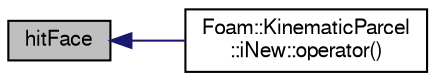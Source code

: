 digraph "hitFace"
{
  bgcolor="transparent";
  edge [fontname="FreeSans",fontsize="10",labelfontname="FreeSans",labelfontsize="10"];
  node [fontname="FreeSans",fontsize="10",shape=record];
  rankdir="LR";
  Node441 [label="hitFace",height=0.2,width=0.4,color="black", fillcolor="grey75", style="filled", fontcolor="black"];
  Node441 -> Node442 [dir="back",color="midnightblue",fontsize="10",style="solid",fontname="FreeSans"];
  Node442 [label="Foam::KinematicParcel\l::iNew::operator()",height=0.2,width=0.4,color="black",URL="$a23890.html#a60a07f9a45781da59d116ea2babe6b53"];
}
